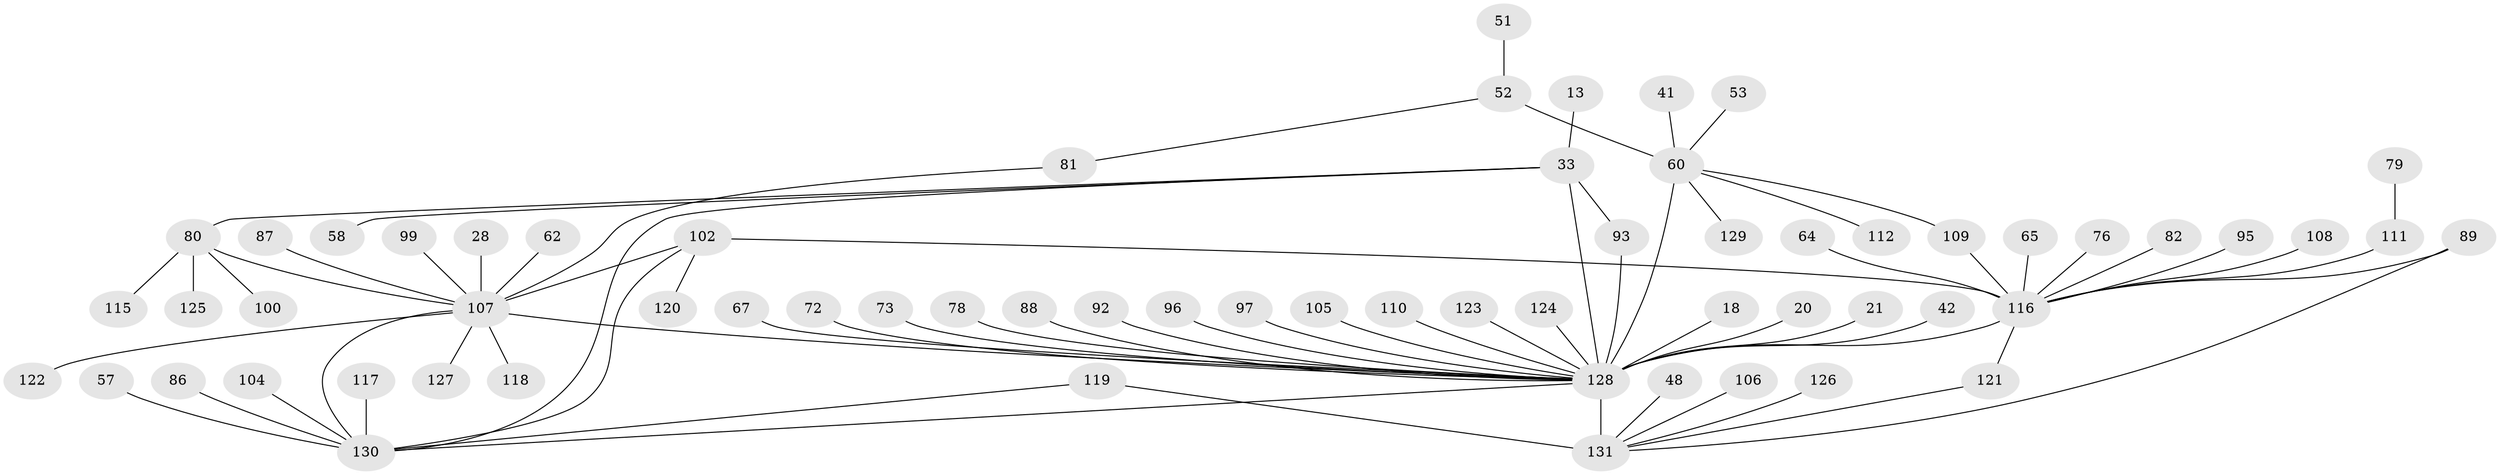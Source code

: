 // original degree distribution, {11: 0.022900763358778626, 9: 0.007633587786259542, 15: 0.007633587786259542, 12: 0.007633587786259542, 6: 0.05343511450381679, 3: 0.1297709923664122, 8: 0.007633587786259542, 1: 0.46564885496183206, 2: 0.20610687022900764, 5: 0.007633587786259542, 10: 0.007633587786259542, 7: 0.015267175572519083, 4: 0.061068702290076333}
// Generated by graph-tools (version 1.1) at 2025/46/03/09/25 04:46:49]
// undirected, 65 vertices, 75 edges
graph export_dot {
graph [start="1"]
  node [color=gray90,style=filled];
  13;
  18;
  20;
  21;
  28;
  33 [super="+16+3"];
  41;
  42;
  48;
  51;
  52 [super="+27"];
  53;
  57;
  58 [super="+30"];
  60 [super="+10+43"];
  62;
  64 [super="+56"];
  65;
  67 [super="+55"];
  72;
  73;
  76;
  78;
  79;
  80 [super="+29"];
  81 [super="+66+74"];
  82;
  86;
  87;
  88;
  89;
  92;
  93;
  95;
  96 [super="+34"];
  97;
  99;
  100;
  102 [super="+83+22"];
  104 [super="+103"];
  105;
  106;
  107 [super="+45+61+98+70+40"];
  108 [super="+101"];
  109 [super="+71"];
  110 [super="+15"];
  111 [super="+59"];
  112;
  115;
  116 [super="+36+69+50+46"];
  117;
  118;
  119 [super="+26"];
  120 [super="+94"];
  121 [super="+49+77"];
  122;
  123;
  124;
  125;
  126;
  127;
  128 [super="+35+91+113+47"];
  129;
  130 [super="+63+114+31+44"];
  131 [super="+9+84+75"];
  13 -- 33;
  18 -- 128;
  20 -- 128;
  21 -- 128;
  28 -- 107;
  33 -- 80 [weight=3];
  33 -- 93 [weight=2];
  33 -- 130 [weight=2];
  33 -- 128 [weight=4];
  33 -- 58;
  41 -- 60;
  42 -- 128;
  48 -- 131;
  51 -- 52;
  52 -- 60 [weight=2];
  52 -- 81;
  53 -- 60;
  57 -- 130;
  60 -- 129;
  60 -- 112;
  60 -- 109;
  60 -- 128 [weight=3];
  62 -- 107;
  64 -- 116;
  65 -- 116;
  67 -- 128;
  72 -- 128;
  73 -- 128;
  76 -- 116;
  78 -- 128;
  79 -- 111;
  80 -- 100;
  80 -- 115;
  80 -- 125;
  80 -- 107 [weight=2];
  81 -- 107;
  82 -- 116;
  86 -- 130;
  87 -- 107;
  88 -- 128;
  89 -- 131;
  89 -- 116;
  92 -- 128;
  93 -- 128;
  95 -- 116;
  96 -- 128;
  97 -- 128;
  99 -- 107;
  102 -- 116 [weight=3];
  102 -- 107 [weight=2];
  102 -- 130;
  102 -- 120;
  104 -- 130;
  105 -- 128;
  106 -- 131;
  107 -- 128 [weight=3];
  107 -- 118;
  107 -- 130 [weight=2];
  107 -- 122;
  107 -- 127;
  108 -- 116;
  109 -- 116;
  110 -- 128;
  111 -- 116 [weight=4];
  116 -- 128 [weight=6];
  116 -- 121;
  117 -- 130;
  119 -- 130;
  119 -- 131;
  121 -- 131;
  123 -- 128;
  124 -- 128;
  126 -- 131;
  128 -- 131 [weight=5];
  128 -- 130;
}
